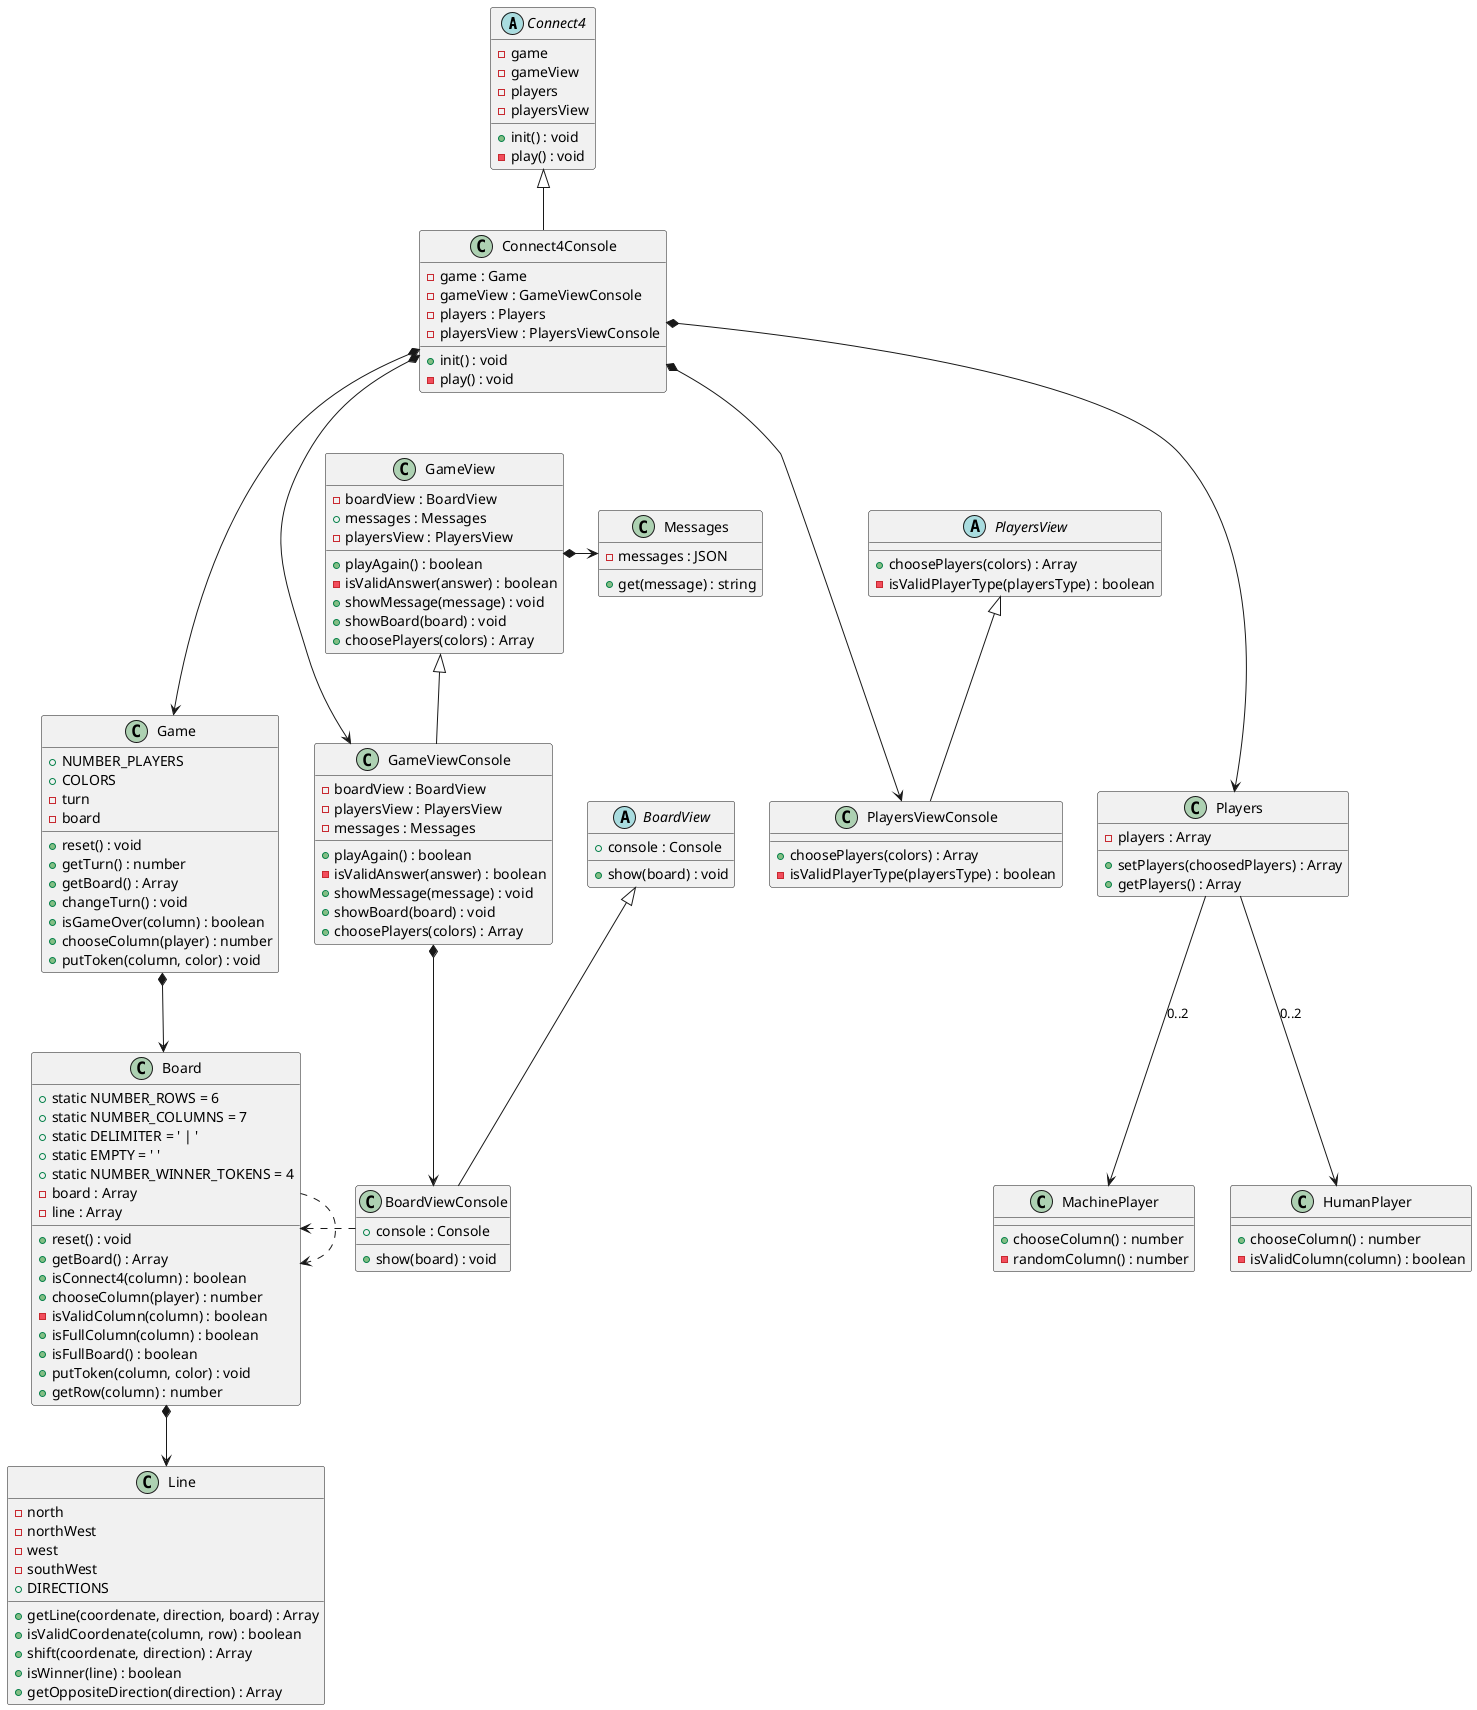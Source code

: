 @startuml "Classes Diagram"

abstract class Connect4 {
  - game
  - gameView
  - players
  - playersView

  + init() : void
  - play() : void
}

class Connect4Console extends Connect4 {
  - game : Game
  - gameView : GameViewConsole
  - players : Players
  - playersView : PlayersViewConsole

  + init() : void
  - play() : void
}

class Game {
  + NUMBER_PLAYERS
  + COLORS
  - turn
  - board

  + reset() : void
  + getTurn() : number
  + getBoard() : Array
  + changeTurn() : void
  + isGameOver(column) : boolean
  + chooseColumn(player) : number
  + putToken(column, color) : void
}

class GameView {
  - boardView : BoardView
  + messages : Messages
  - playersView : PlayersView

  + playAgain() : boolean
  - isValidAnswer(answer) : boolean
  + showMessage(message) : void
  + showBoard(board) : void
  + choosePlayers(colors) : Array
}

class GameViewConsole  extends GameView {
  - boardView : BoardView
  - playersView : PlayersView
  - messages : Messages

  + playAgain() : boolean
  - isValidAnswer(answer) : boolean
  + showMessage(message) : void
  + showBoard(board) : void
  + choosePlayers(colors) : Array
}

class Board {
  + static NUMBER_ROWS = 6
  + static NUMBER_COLUMNS = 7
  + static DELIMITER = ' | '
  + static EMPTY = ' '
  + static NUMBER_WINNER_TOKENS = 4
  - board : Array
  - line : Array

  + reset() : void
  + getBoard() : Array
  + isConnect4(column) : boolean
  + chooseColumn(player) : number
  - isValidColumn(column) : boolean
  + isFullColumn(column) : boolean
  + isFullBoard() : boolean
  + putToken(column, color) : void
  + getRow(column) : number
}

abstract class BoardView {
  + console : Console

  + show(board) : void
}

class BoardViewConsole extends BoardView {
  + console : Console

  + show(board) : void
}

class Players {
  - players : Array

  + setPlayers(choosedPlayers) : Array
  + getPlayers() : Array
}
abstract class PlayersView {
  + choosePlayers(colors) : Array
  - isValidPlayerType(playersType) : boolean
}

class PlayersViewConsole extends PlayersView {
  + choosePlayers(colors) : Array
  - isValidPlayerType(playersType) : boolean
}

class HumanPlayer {
  + chooseColumn() : number
  - isValidColumn(column) : boolean
}
class MachinePlayer {
  + chooseColumn() : number
  - randomColumn() : number
}

class Line {
  - north
  - northWest
  - west
  - southWest
  + DIRECTIONS

  + getLine(coordenate, direction, board) : Array
  + isValidCoordenate(column, row) : boolean
  + shift(coordenate, direction) : Array
  + isWinner(line) : boolean
  + getOppositeDirection(direction) : Array
}

class Messages {
  - messages : JSON

  + get(message) : string
}

Connect4Console *--down-> Game
Connect4Console *--down-> Players
Connect4Console *--down-> PlayersViewConsole
Connect4Console *--down-> GameViewConsole

Game *-down-> Board

GameViewConsole *-down-> BoardViewConsole
GameView *-> Messages

Board *-down-> Line
Board .> Board

BoardViewConsole .left.> Board

Players -down-> HumanPlayer : 0..2
Players -down-> MachinePlayer : 0..2

@enduml